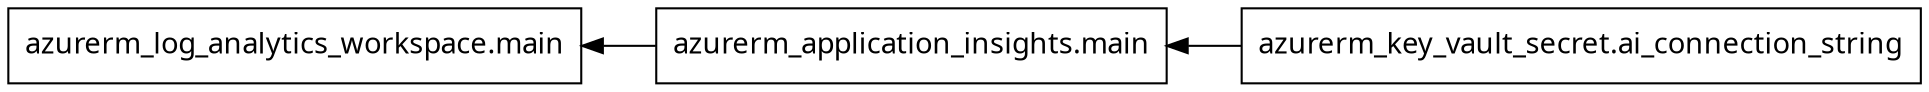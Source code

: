 digraph G {
  rankdir = "RL";
  node [shape = rect, fontname = "sans-serif"];
  "azurerm_application_insights.main" [label="azurerm_application_insights.main"];
  "azurerm_key_vault_secret.ai_connection_string" [label="azurerm_key_vault_secret.ai_connection_string"];
  "azurerm_log_analytics_workspace.main" [label="azurerm_log_analytics_workspace.main"];
  "azurerm_application_insights.main" -> "azurerm_log_analytics_workspace.main";
  "azurerm_key_vault_secret.ai_connection_string" -> "azurerm_application_insights.main";
}